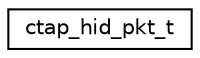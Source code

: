 digraph "Graphical Class Hierarchy"
{
 // LATEX_PDF_SIZE
  edge [fontname="Helvetica",fontsize="10",labelfontname="Helvetica",labelfontsize="10"];
  node [fontname="Helvetica",fontsize="10",shape=record];
  rankdir="LR";
  Node0 [label="ctap_hid_pkt_t",height=0.2,width=0.4,color="black", fillcolor="white", style="filled",URL="$structctap__hid__pkt__t.html",tooltip="CTAP_HID packet struct."];
}
